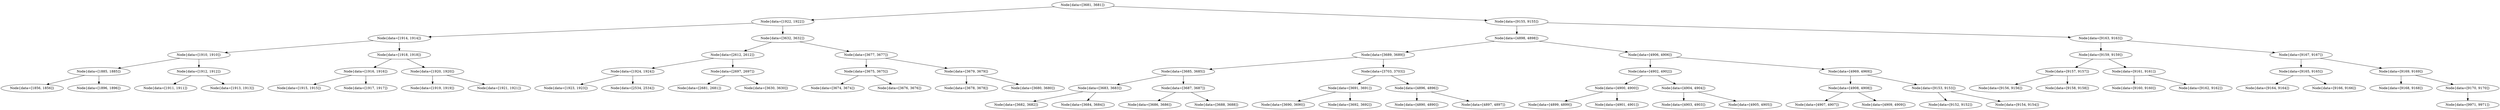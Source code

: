 digraph G{
650971707 [label="Node{data=[3681, 3681]}"]
650971707 -> 1720658972
1720658972 [label="Node{data=[1922, 1922]}"]
1720658972 -> 64192350
64192350 [label="Node{data=[1914, 1914]}"]
64192350 -> 2068468868
2068468868 [label="Node{data=[1910, 1910]}"]
2068468868 -> 890766596
890766596 [label="Node{data=[1885, 1885]}"]
890766596 -> 719855735
719855735 [label="Node{data=[1856, 1856]}"]
890766596 -> 853115899
853115899 [label="Node{data=[1896, 1896]}"]
2068468868 -> 463347536
463347536 [label="Node{data=[1912, 1912]}"]
463347536 -> 1851463938
1851463938 [label="Node{data=[1911, 1911]}"]
463347536 -> 98264870
98264870 [label="Node{data=[1913, 1913]}"]
64192350 -> 2078538301
2078538301 [label="Node{data=[1918, 1918]}"]
2078538301 -> 283909774
283909774 [label="Node{data=[1916, 1916]}"]
283909774 -> 650745496
650745496 [label="Node{data=[1915, 1915]}"]
283909774 -> 2029332272
2029332272 [label="Node{data=[1917, 1917]}"]
2078538301 -> 472061953
472061953 [label="Node{data=[1920, 1920]}"]
472061953 -> 1825271141
1825271141 [label="Node{data=[1919, 1919]}"]
472061953 -> 115104562
115104562 [label="Node{data=[1921, 1921]}"]
1720658972 -> 1463885950
1463885950 [label="Node{data=[3632, 3632]}"]
1463885950 -> 1403439495
1403439495 [label="Node{data=[2612, 2612]}"]
1403439495 -> 1689335507
1689335507 [label="Node{data=[1924, 1924]}"]
1689335507 -> 13694140
13694140 [label="Node{data=[1923, 1923]}"]
1689335507 -> 1582065160
1582065160 [label="Node{data=[2534, 2534]}"]
1403439495 -> 994272951
994272951 [label="Node{data=[2697, 2697]}"]
994272951 -> 1453967522
1453967522 [label="Node{data=[2681, 2681]}"]
994272951 -> 1364964319
1364964319 [label="Node{data=[3630, 3630]}"]
1463885950 -> 1822090202
1822090202 [label="Node{data=[3677, 3677]}"]
1822090202 -> 1288459808
1288459808 [label="Node{data=[3675, 3675]}"]
1288459808 -> 1421376451
1421376451 [label="Node{data=[3674, 3674]}"]
1288459808 -> 1492254656
1492254656 [label="Node{data=[3676, 3676]}"]
1822090202 -> 1666077495
1666077495 [label="Node{data=[3679, 3679]}"]
1666077495 -> 1302160424
1302160424 [label="Node{data=[3678, 3678]}"]
1666077495 -> 1517054011
1517054011 [label="Node{data=[3680, 3680]}"]
650971707 -> 221545289
221545289 [label="Node{data=[9155, 9155]}"]
221545289 -> 477277747
477277747 [label="Node{data=[4898, 4898]}"]
477277747 -> 979908017
979908017 [label="Node{data=[3689, 3689]}"]
979908017 -> 66895735
66895735 [label="Node{data=[3685, 3685]}"]
66895735 -> 721115786
721115786 [label="Node{data=[3683, 3683]}"]
721115786 -> 594635472
594635472 [label="Node{data=[3682, 3682]}"]
721115786 -> 1481574066
1481574066 [label="Node{data=[3684, 3684]}"]
66895735 -> 1051594187
1051594187 [label="Node{data=[3687, 3687]}"]
1051594187 -> 1316044702
1316044702 [label="Node{data=[3686, 3686]}"]
1051594187 -> 1719597930
1719597930 [label="Node{data=[3688, 3688]}"]
979908017 -> 1176771457
1176771457 [label="Node{data=[3703, 3703]}"]
1176771457 -> 137004763
137004763 [label="Node{data=[3691, 3691]}"]
137004763 -> 1331746191
1331746191 [label="Node{data=[3690, 3690]}"]
137004763 -> 1582617250
1582617250 [label="Node{data=[3692, 3692]}"]
1176771457 -> 952771322
952771322 [label="Node{data=[4896, 4896]}"]
952771322 -> 1678407526
1678407526 [label="Node{data=[4890, 4890]}"]
952771322 -> 764353221
764353221 [label="Node{data=[4897, 4897]}"]
477277747 -> 1429609492
1429609492 [label="Node{data=[4906, 4906]}"]
1429609492 -> 1006778810
1006778810 [label="Node{data=[4902, 4902]}"]
1006778810 -> 193255451
193255451 [label="Node{data=[4900, 4900]}"]
193255451 -> 1586012828
1586012828 [label="Node{data=[4899, 4899]}"]
193255451 -> 1002165221
1002165221 [label="Node{data=[4901, 4901]}"]
1006778810 -> 383382209
383382209 [label="Node{data=[4904, 4904]}"]
383382209 -> 993043457
993043457 [label="Node{data=[4903, 4903]}"]
383382209 -> 540507577
540507577 [label="Node{data=[4905, 4905]}"]
1429609492 -> 1173796513
1173796513 [label="Node{data=[4969, 4969]}"]
1173796513 -> 484444964
484444964 [label="Node{data=[4908, 4908]}"]
484444964 -> 575583253
575583253 [label="Node{data=[4907, 4907]}"]
484444964 -> 965726032
965726032 [label="Node{data=[4909, 4909]}"]
1173796513 -> 1228678526
1228678526 [label="Node{data=[9153, 9153]}"]
1228678526 -> 1436139094
1436139094 [label="Node{data=[9152, 9152]}"]
1228678526 -> 44058348
44058348 [label="Node{data=[9154, 9154]}"]
221545289 -> 1167256743
1167256743 [label="Node{data=[9163, 9163]}"]
1167256743 -> 1831675582
1831675582 [label="Node{data=[9159, 9159]}"]
1831675582 -> 1977507395
1977507395 [label="Node{data=[9157, 9157]}"]
1977507395 -> 1976164658
1976164658 [label="Node{data=[9156, 9156]}"]
1977507395 -> 669834488
669834488 [label="Node{data=[9158, 9158]}"]
1831675582 -> 594548333
594548333 [label="Node{data=[9161, 9161]}"]
594548333 -> 618358790
618358790 [label="Node{data=[9160, 9160]}"]
594548333 -> 513924574
513924574 [label="Node{data=[9162, 9162]}"]
1167256743 -> 1609292270
1609292270 [label="Node{data=[9167, 9167]}"]
1609292270 -> 2081128192
2081128192 [label="Node{data=[9165, 9165]}"]
2081128192 -> 57648095
57648095 [label="Node{data=[9164, 9164]}"]
2081128192 -> 330350913
330350913 [label="Node{data=[9166, 9166]}"]
1609292270 -> 303390320
303390320 [label="Node{data=[9169, 9169]}"]
303390320 -> 893505613
893505613 [label="Node{data=[9168, 9168]}"]
303390320 -> 1263463521
1263463521 [label="Node{data=[9170, 9170]}"]
1263463521 -> 1591838336
1591838336 [label="Node{data=[9971, 9971]}"]
}